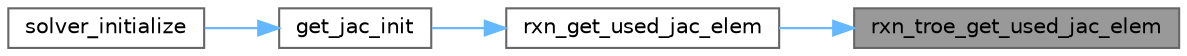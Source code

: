 digraph "rxn_troe_get_used_jac_elem"
{
 // LATEX_PDF_SIZE
  bgcolor="transparent";
  edge [fontname=Helvetica,fontsize=10,labelfontname=Helvetica,labelfontsize=10];
  node [fontname=Helvetica,fontsize=10,shape=box,height=0.2,width=0.4];
  rankdir="RL";
  Node1 [label="rxn_troe_get_used_jac_elem",height=0.2,width=0.4,color="gray40", fillcolor="grey60", style="filled", fontcolor="black",tooltip="Flag Jacobian elements used by this reaction."];
  Node1 -> Node2 [dir="back",color="steelblue1",style="solid"];
  Node2 [label="rxn_get_used_jac_elem",height=0.2,width=0.4,color="grey40", fillcolor="white", style="filled",URL="$rxn__solver_8c.html#a6816597d1e59964f558cfc82b004549e",tooltip="Get the Jacobian elements used by a particular reaction."];
  Node2 -> Node3 [dir="back",color="steelblue1",style="solid"];
  Node3 [label="get_jac_init",height=0.2,width=0.4,color="grey40", fillcolor="white", style="filled",URL="$camp__solver_8c.html#a5b485fa25356197023889f3795888e98",tooltip="Try to improve guesses of y sent to the linear solver."];
  Node3 -> Node4 [dir="back",color="steelblue1",style="solid"];
  Node4 [label="solver_initialize",height=0.2,width=0.4,color="grey40", fillcolor="white", style="filled",URL="$camp__solver_8c.html#a599ffdef916b139a1690bfd41aa386b6",tooltip="Solver initialization."];
}
